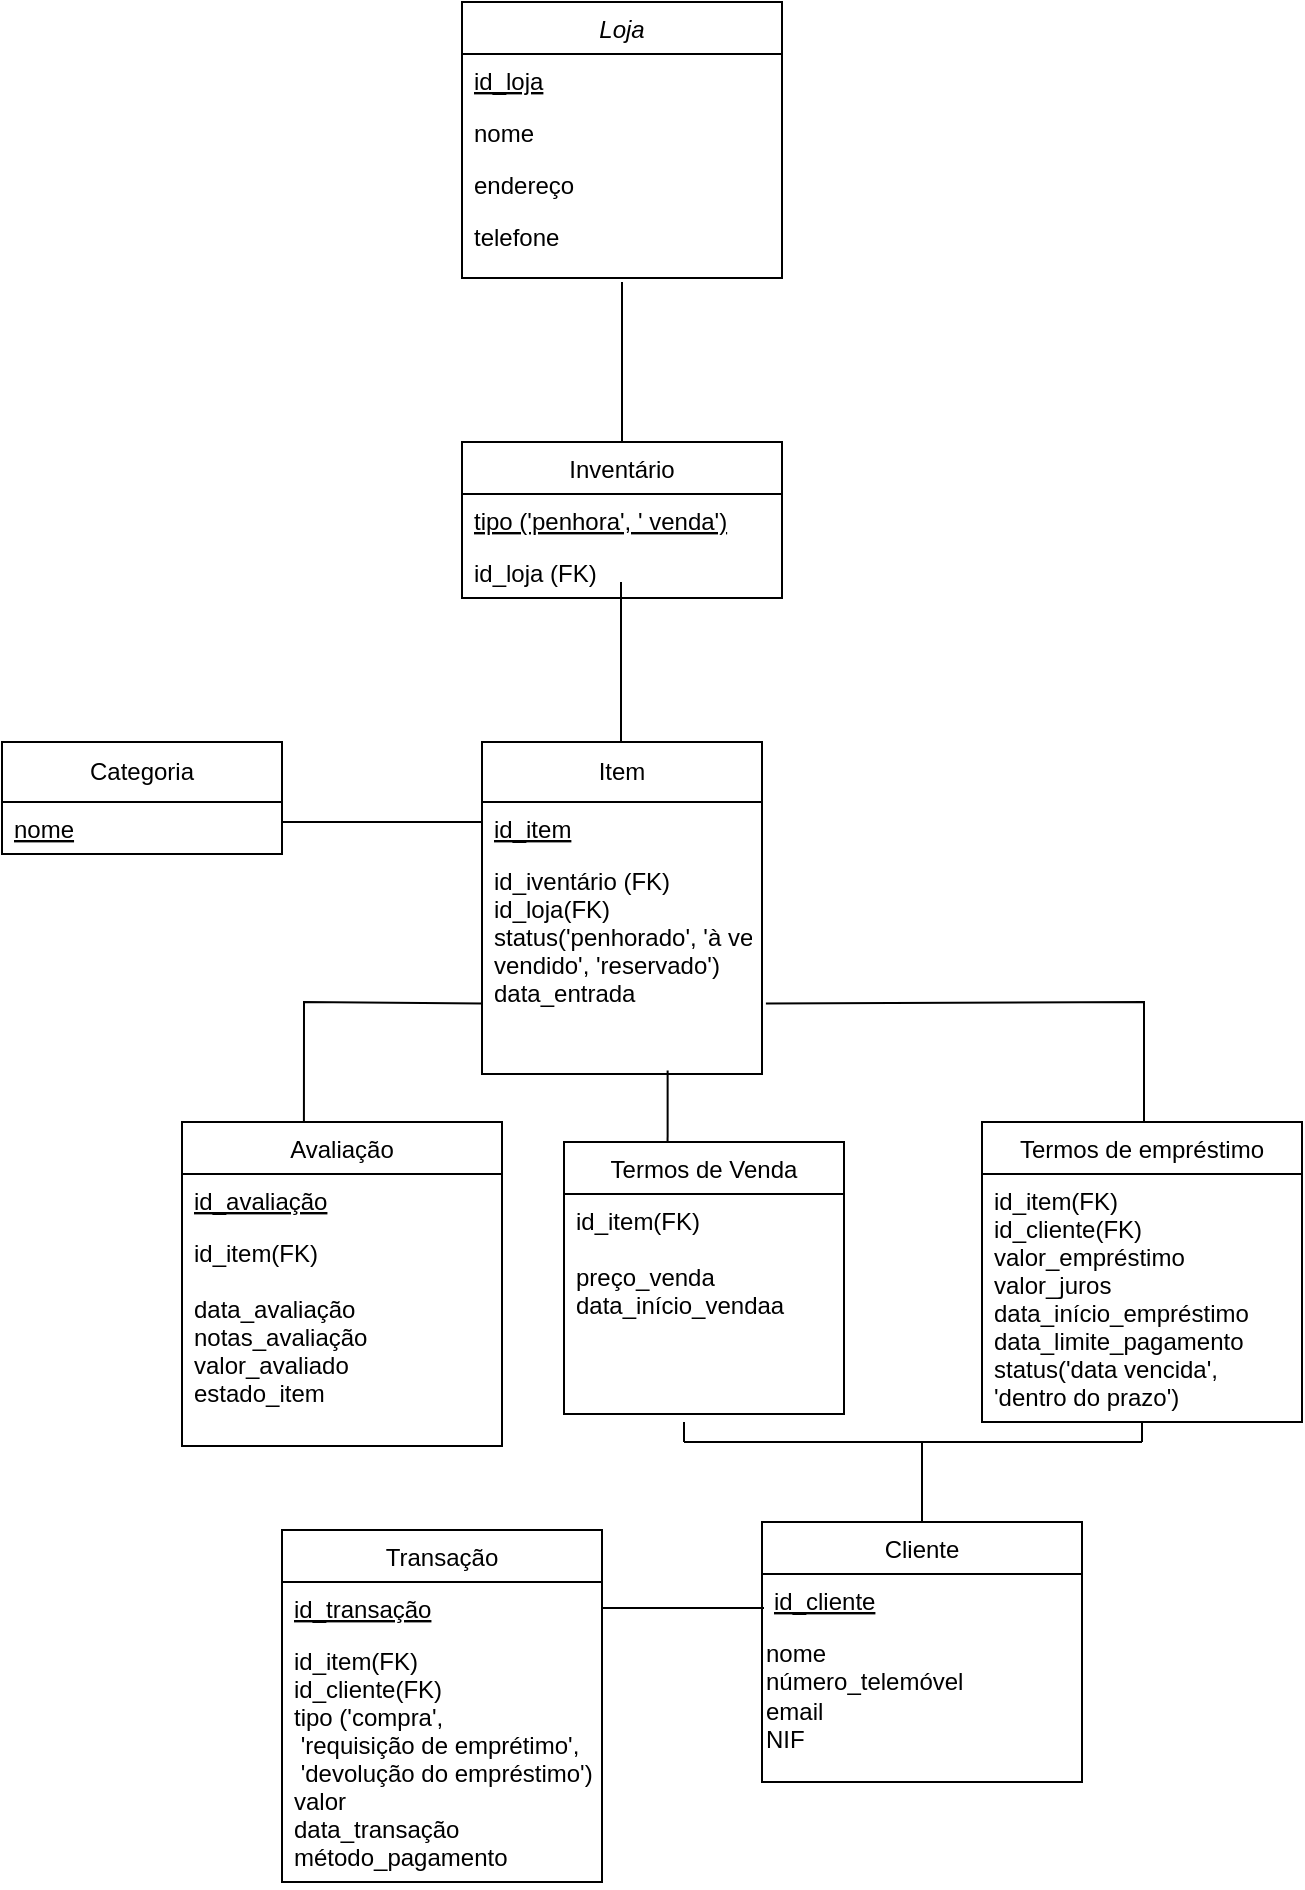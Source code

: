 <mxfile version="24.7.17">
  <diagram id="C5RBs43oDa-KdzZeNtuy" name="Page-1">
    <mxGraphModel dx="1516" dy="883" grid="1" gridSize="10" guides="1" tooltips="1" connect="1" arrows="1" fold="1" page="1" pageScale="1" pageWidth="827" pageHeight="1169" math="0" shadow="0">
      <root>
        <mxCell id="WIyWlLk6GJQsqaUBKTNV-0" />
        <mxCell id="WIyWlLk6GJQsqaUBKTNV-1" parent="WIyWlLk6GJQsqaUBKTNV-0" />
        <mxCell id="zkfFHV4jXpPFQw0GAbJ--0" value="Loja" style="swimlane;fontStyle=2;align=center;verticalAlign=top;childLayout=stackLayout;horizontal=1;startSize=26;horizontalStack=0;resizeParent=1;resizeLast=0;collapsible=1;marginBottom=0;rounded=0;shadow=0;strokeWidth=1;" parent="WIyWlLk6GJQsqaUBKTNV-1" vertex="1">
          <mxGeometry x="309" y="130" width="160" height="138" as="geometry">
            <mxRectangle x="230" y="140" width="160" height="26" as="alternateBounds" />
          </mxGeometry>
        </mxCell>
        <mxCell id="zkfFHV4jXpPFQw0GAbJ--1" value="id_loja" style="text;align=left;verticalAlign=top;spacingLeft=4;spacingRight=4;overflow=hidden;rotatable=0;points=[[0,0.5],[1,0.5]];portConstraint=eastwest;fontStyle=4" parent="zkfFHV4jXpPFQw0GAbJ--0" vertex="1">
          <mxGeometry y="26" width="160" height="26" as="geometry" />
        </mxCell>
        <mxCell id="ibe0FgVLeVuCVKN4VXd9-2" value="nome" style="text;align=left;verticalAlign=top;spacingLeft=4;spacingRight=4;overflow=hidden;rotatable=0;points=[[0,0.5],[1,0.5]];portConstraint=eastwest;" vertex="1" parent="zkfFHV4jXpPFQw0GAbJ--0">
          <mxGeometry y="52" width="160" height="26" as="geometry" />
        </mxCell>
        <mxCell id="ibe0FgVLeVuCVKN4VXd9-3" value="endereço" style="text;align=left;verticalAlign=top;spacingLeft=4;spacingRight=4;overflow=hidden;rotatable=0;points=[[0,0.5],[1,0.5]];portConstraint=eastwest;" vertex="1" parent="zkfFHV4jXpPFQw0GAbJ--0">
          <mxGeometry y="78" width="160" height="26" as="geometry" />
        </mxCell>
        <mxCell id="ibe0FgVLeVuCVKN4VXd9-4" value="telefone" style="text;align=left;verticalAlign=top;spacingLeft=4;spacingRight=4;overflow=hidden;rotatable=0;points=[[0,0.5],[1,0.5]];portConstraint=eastwest;" vertex="1" parent="zkfFHV4jXpPFQw0GAbJ--0">
          <mxGeometry y="104" width="160" height="26" as="geometry" />
        </mxCell>
        <mxCell id="zkfFHV4jXpPFQw0GAbJ--13" value="Inventário" style="swimlane;fontStyle=0;align=center;verticalAlign=top;childLayout=stackLayout;horizontal=1;startSize=26;horizontalStack=0;resizeParent=1;resizeLast=0;collapsible=1;marginBottom=0;rounded=0;shadow=0;strokeWidth=1;" parent="WIyWlLk6GJQsqaUBKTNV-1" vertex="1">
          <mxGeometry x="309" y="350" width="160" height="78" as="geometry">
            <mxRectangle x="340" y="380" width="170" height="26" as="alternateBounds" />
          </mxGeometry>
        </mxCell>
        <mxCell id="ibe0FgVLeVuCVKN4VXd9-5" value="tipo (&#39;penhora&#39;, &#39; venda&#39;)" style="text;align=left;verticalAlign=top;spacingLeft=4;spacingRight=4;overflow=hidden;rotatable=0;points=[[0,0.5],[1,0.5]];portConstraint=eastwest;fontStyle=4" vertex="1" parent="zkfFHV4jXpPFQw0GAbJ--13">
          <mxGeometry y="26" width="160" height="26" as="geometry" />
        </mxCell>
        <mxCell id="ibe0FgVLeVuCVKN4VXd9-6" value="id_loja (FK)" style="text;align=left;verticalAlign=top;spacingLeft=4;spacingRight=4;overflow=hidden;rotatable=0;points=[[0,0.5],[1,0.5]];portConstraint=eastwest;fontStyle=0" vertex="1" parent="zkfFHV4jXpPFQw0GAbJ--13">
          <mxGeometry y="52" width="160" height="26" as="geometry" />
        </mxCell>
        <mxCell id="87SshtayELK0KyAv6o-h-1" value="" style="endArrow=none;html=1;rounded=0;exitX=0.5;exitY=0;exitDx=0;exitDy=0;" parent="WIyWlLk6GJQsqaUBKTNV-1" source="zkfFHV4jXpPFQw0GAbJ--13" edge="1">
          <mxGeometry width="50" height="50" relative="1" as="geometry">
            <mxPoint x="384" y="340" as="sourcePoint" />
            <mxPoint x="389" y="270" as="targetPoint" />
          </mxGeometry>
        </mxCell>
        <mxCell id="87SshtayELK0KyAv6o-h-3" value="" style="endArrow=none;html=1;rounded=0;exitX=0.5;exitY=0;exitDx=0;exitDy=0;" parent="WIyWlLk6GJQsqaUBKTNV-1" edge="1">
          <mxGeometry width="50" height="50" relative="1" as="geometry">
            <mxPoint x="388.5" y="500" as="sourcePoint" />
            <mxPoint x="388.5" y="420" as="targetPoint" />
          </mxGeometry>
        </mxCell>
        <mxCell id="87SshtayELK0KyAv6o-h-5" value="Item" style="swimlane;fontStyle=0;childLayout=stackLayout;horizontal=1;startSize=30;horizontalStack=0;resizeParent=1;resizeParentMax=0;resizeLast=0;collapsible=1;marginBottom=0;whiteSpace=wrap;html=1;" parent="WIyWlLk6GJQsqaUBKTNV-1" vertex="1">
          <mxGeometry x="319" y="500" width="140" height="166" as="geometry" />
        </mxCell>
        <mxCell id="ibe0FgVLeVuCVKN4VXd9-11" value="id_item" style="text;align=left;verticalAlign=top;spacingLeft=4;spacingRight=4;overflow=hidden;rotatable=0;points=[[0,0.5],[1,0.5]];portConstraint=eastwest;fontStyle=4" vertex="1" parent="87SshtayELK0KyAv6o-h-5">
          <mxGeometry y="30" width="140" height="26" as="geometry" />
        </mxCell>
        <mxCell id="ibe0FgVLeVuCVKN4VXd9-8" value="id_iventário (FK)&#xa;id_loja(FK)&#xa;status(&#39;penhorado&#39;, &#39;à venda´, &#39;&#xa;vendido&#39;, &#39;reservado&#39;)&#xa;data_entrada" style="text;align=left;verticalAlign=top;spacingLeft=4;spacingRight=4;overflow=hidden;rotatable=0;points=[[0,0.5],[1,0.5]];portConstraint=eastwest;fontStyle=0" vertex="1" parent="87SshtayELK0KyAv6o-h-5">
          <mxGeometry y="56" width="140" height="110" as="geometry" />
        </mxCell>
        <mxCell id="87SshtayELK0KyAv6o-h-9" value="" style="endArrow=none;html=1;rounded=0;" parent="WIyWlLk6GJQsqaUBKTNV-1" edge="1">
          <mxGeometry width="50" height="50" relative="1" as="geometry">
            <mxPoint x="319" y="540" as="sourcePoint" />
            <mxPoint x="219" y="540" as="targetPoint" />
            <Array as="points">
              <mxPoint x="289" y="540" />
            </Array>
          </mxGeometry>
        </mxCell>
        <mxCell id="87SshtayELK0KyAv6o-h-20" value="Avaliação" style="swimlane;fontStyle=0;align=center;verticalAlign=top;childLayout=stackLayout;horizontal=1;startSize=26;horizontalStack=0;resizeParent=1;resizeLast=0;collapsible=1;marginBottom=0;rounded=0;shadow=0;strokeWidth=1;" parent="WIyWlLk6GJQsqaUBKTNV-1" vertex="1">
          <mxGeometry x="169" y="690" width="160" height="162" as="geometry">
            <mxRectangle x="340" y="380" width="170" height="26" as="alternateBounds" />
          </mxGeometry>
        </mxCell>
        <mxCell id="ibe0FgVLeVuCVKN4VXd9-13" value="id_avaliação" style="text;align=left;verticalAlign=top;spacingLeft=4;spacingRight=4;overflow=hidden;rotatable=0;points=[[0,0.5],[1,0.5]];portConstraint=eastwest;fontStyle=4" vertex="1" parent="87SshtayELK0KyAv6o-h-20">
          <mxGeometry y="26" width="160" height="26" as="geometry" />
        </mxCell>
        <mxCell id="ibe0FgVLeVuCVKN4VXd9-14" value="id_item(FK)&#xa;&#xa;data_avaliação&#xa;notas_avaliação&#xa;valor_avaliado&#xa;estado_item&#xa;&#xa;" style="text;align=left;verticalAlign=top;spacingLeft=4;spacingRight=4;overflow=hidden;rotatable=0;points=[[0,0.5],[1,0.5]];portConstraint=eastwest;fontStyle=0" vertex="1" parent="87SshtayELK0KyAv6o-h-20">
          <mxGeometry y="52" width="160" height="110" as="geometry" />
        </mxCell>
        <mxCell id="87SshtayELK0KyAv6o-h-29" value="Termos de empréstimo" style="swimlane;fontStyle=0;align=center;verticalAlign=top;childLayout=stackLayout;horizontal=1;startSize=26;horizontalStack=0;resizeParent=1;resizeLast=0;collapsible=1;marginBottom=0;rounded=0;shadow=0;strokeWidth=1;" parent="WIyWlLk6GJQsqaUBKTNV-1" vertex="1">
          <mxGeometry x="569" y="690" width="160" height="150" as="geometry">
            <mxRectangle x="340" y="380" width="170" height="26" as="alternateBounds" />
          </mxGeometry>
        </mxCell>
        <mxCell id="ibe0FgVLeVuCVKN4VXd9-19" value="id_item(FK)&#xa;id_cliente(FK)&#xa;valor_empréstimo&#xa;valor_juros&#xa;data_início_empréstimo&#xa;data_limite_pagamento&#xa;status(&#39;data vencida&#39;, &#xa;&#39;dentro do prazo&#39;)&#xa;" style="text;align=left;verticalAlign=top;spacingLeft=4;spacingRight=4;overflow=hidden;rotatable=0;points=[[0,0.5],[1,0.5]];portConstraint=eastwest;fontStyle=0" vertex="1" parent="87SshtayELK0KyAv6o-h-29">
          <mxGeometry y="26" width="160" height="124" as="geometry" />
        </mxCell>
        <mxCell id="87SshtayELK0KyAv6o-h-32" value="" style="endArrow=none;html=1;rounded=0;entryX=0.5;entryY=1;entryDx=0;entryDy=0;" parent="WIyWlLk6GJQsqaUBKTNV-1" target="87SshtayELK0KyAv6o-h-29" edge="1">
          <mxGeometry width="50" height="50" relative="1" as="geometry">
            <mxPoint x="649" y="850" as="sourcePoint" />
            <mxPoint x="419" y="780" as="targetPoint" />
            <Array as="points" />
          </mxGeometry>
        </mxCell>
        <mxCell id="87SshtayELK0KyAv6o-h-33" value="" style="endArrow=none;html=1;rounded=0;" parent="WIyWlLk6GJQsqaUBKTNV-1" edge="1">
          <mxGeometry width="50" height="50" relative="1" as="geometry">
            <mxPoint x="420" y="850" as="sourcePoint" />
            <mxPoint x="649" y="850" as="targetPoint" />
          </mxGeometry>
        </mxCell>
        <mxCell id="87SshtayELK0KyAv6o-h-36" value="Cliente" style="swimlane;fontStyle=0;align=center;verticalAlign=top;childLayout=stackLayout;horizontal=1;startSize=26;horizontalStack=0;resizeParent=1;resizeLast=0;collapsible=1;marginBottom=0;rounded=0;shadow=0;strokeWidth=1;" parent="WIyWlLk6GJQsqaUBKTNV-1" vertex="1">
          <mxGeometry x="459" y="890" width="160" height="130" as="geometry">
            <mxRectangle x="340" y="380" width="170" height="26" as="alternateBounds" />
          </mxGeometry>
        </mxCell>
        <mxCell id="ibe0FgVLeVuCVKN4VXd9-23" value="id_cliente" style="text;align=left;verticalAlign=top;spacingLeft=4;spacingRight=4;overflow=hidden;rotatable=0;points=[[0,0.5],[1,0.5]];portConstraint=eastwest;fontStyle=4" vertex="1" parent="87SshtayELK0KyAv6o-h-36">
          <mxGeometry y="26" width="160" height="26" as="geometry" />
        </mxCell>
        <mxCell id="ibe0FgVLeVuCVKN4VXd9-24" value="&lt;div&gt;nome&lt;/div&gt;&lt;div&gt;número_telemóvel&lt;/div&gt;&lt;div&gt;email&lt;/div&gt;&lt;div&gt;NIF&lt;br&gt;&lt;/div&gt;" style="text;whiteSpace=wrap;html=1;" vertex="1" parent="87SshtayELK0KyAv6o-h-36">
          <mxGeometry y="52" width="160" height="78" as="geometry" />
        </mxCell>
        <mxCell id="87SshtayELK0KyAv6o-h-39" value="Transação" style="swimlane;fontStyle=0;align=center;verticalAlign=top;childLayout=stackLayout;horizontal=1;startSize=26;horizontalStack=0;resizeParent=1;resizeLast=0;collapsible=1;marginBottom=0;rounded=0;shadow=0;strokeWidth=1;" parent="WIyWlLk6GJQsqaUBKTNV-1" vertex="1">
          <mxGeometry x="219" y="894" width="160" height="176" as="geometry">
            <mxRectangle x="340" y="380" width="170" height="26" as="alternateBounds" />
          </mxGeometry>
        </mxCell>
        <mxCell id="ibe0FgVLeVuCVKN4VXd9-21" value="id_transação" style="text;align=left;verticalAlign=top;spacingLeft=4;spacingRight=4;overflow=hidden;rotatable=0;points=[[0,0.5],[1,0.5]];portConstraint=eastwest;fontStyle=4" vertex="1" parent="87SshtayELK0KyAv6o-h-39">
          <mxGeometry y="26" width="160" height="26" as="geometry" />
        </mxCell>
        <mxCell id="ibe0FgVLeVuCVKN4VXd9-22" value="id_item(FK)&#xa;id_cliente(FK)&#xa;tipo (&#39;compra&#39;,&#xa; &#39;requisição de emprétimo&#39;,&#xa; &#39;devolução do empréstimo&#39;)&#xa;valor&#xa;data_transação&#xa;método_pagamento&#xa;" style="text;align=left;verticalAlign=top;spacingLeft=4;spacingRight=4;overflow=hidden;rotatable=0;points=[[0,0.5],[1,0.5]];portConstraint=eastwest;fontStyle=0" vertex="1" parent="87SshtayELK0KyAv6o-h-39">
          <mxGeometry y="52" width="160" height="124" as="geometry" />
        </mxCell>
        <mxCell id="87SshtayELK0KyAv6o-h-41" value="Categoria" style="swimlane;fontStyle=0;childLayout=stackLayout;horizontal=1;startSize=30;horizontalStack=0;resizeParent=1;resizeParentMax=0;resizeLast=0;collapsible=1;marginBottom=0;whiteSpace=wrap;html=1;" parent="WIyWlLk6GJQsqaUBKTNV-1" vertex="1">
          <mxGeometry x="79" y="500" width="140" height="56" as="geometry" />
        </mxCell>
        <mxCell id="ibe0FgVLeVuCVKN4VXd9-7" value="nome" style="text;align=left;verticalAlign=top;spacingLeft=4;spacingRight=4;overflow=hidden;rotatable=0;points=[[0,0.5],[1,0.5]];portConstraint=eastwest;fontStyle=4" vertex="1" parent="87SshtayELK0KyAv6o-h-41">
          <mxGeometry y="30" width="140" height="26" as="geometry" />
        </mxCell>
        <mxCell id="87SshtayELK0KyAv6o-h-27" value="Termos de Venda" style="swimlane;fontStyle=0;align=center;verticalAlign=top;childLayout=stackLayout;horizontal=1;startSize=26;horizontalStack=0;resizeParent=1;resizeLast=0;collapsible=1;marginBottom=0;rounded=0;shadow=0;strokeWidth=1;" parent="WIyWlLk6GJQsqaUBKTNV-1" vertex="1">
          <mxGeometry x="360" y="700" width="140" height="136" as="geometry">
            <mxRectangle x="340" y="380" width="170" height="26" as="alternateBounds" />
          </mxGeometry>
        </mxCell>
        <mxCell id="ibe0FgVLeVuCVKN4VXd9-15" value="id_item(FK)&#xa;&#xa;preço_venda&#xa;data_início_vendaa&#xa;" style="text;align=left;verticalAlign=top;spacingLeft=4;spacingRight=4;overflow=hidden;rotatable=0;points=[[0,0.5],[1,0.5]];portConstraint=eastwest;fontStyle=0" vertex="1" parent="87SshtayELK0KyAv6o-h-27">
          <mxGeometry y="26" width="140" height="110" as="geometry" />
        </mxCell>
        <mxCell id="ibe0FgVLeVuCVKN4VXd9-18" value="" style="endArrow=none;html=1;rounded=0;" edge="1" parent="WIyWlLk6GJQsqaUBKTNV-1">
          <mxGeometry width="50" height="50" relative="1" as="geometry">
            <mxPoint x="420" y="850" as="sourcePoint" />
            <mxPoint x="420" y="840" as="targetPoint" />
          </mxGeometry>
        </mxCell>
        <mxCell id="ibe0FgVLeVuCVKN4VXd9-28" value="" style="endArrow=none;html=1;rounded=0;entryX=0.5;entryY=0;entryDx=0;entryDy=0;" edge="1" parent="WIyWlLk6GJQsqaUBKTNV-1" target="87SshtayELK0KyAv6o-h-36">
          <mxGeometry width="50" height="50" relative="1" as="geometry">
            <mxPoint x="539" y="850" as="sourcePoint" />
            <mxPoint x="560" y="700" as="targetPoint" />
          </mxGeometry>
        </mxCell>
        <mxCell id="ibe0FgVLeVuCVKN4VXd9-29" value="" style="endArrow=none;html=1;rounded=0;entryX=0.663;entryY=0.984;entryDx=0;entryDy=0;entryPerimeter=0;exitX=0.37;exitY=0;exitDx=0;exitDy=0;exitPerimeter=0;" edge="1" parent="WIyWlLk6GJQsqaUBKTNV-1" source="87SshtayELK0KyAv6o-h-27" target="ibe0FgVLeVuCVKN4VXd9-8">
          <mxGeometry width="50" height="50" relative="1" as="geometry">
            <mxPoint x="510" y="750" as="sourcePoint" />
            <mxPoint x="560" y="700" as="targetPoint" />
          </mxGeometry>
        </mxCell>
        <mxCell id="ibe0FgVLeVuCVKN4VXd9-30" value="" style="endArrow=none;html=1;rounded=0;entryX=1.014;entryY=0.679;entryDx=0;entryDy=0;entryPerimeter=0;" edge="1" parent="WIyWlLk6GJQsqaUBKTNV-1" target="ibe0FgVLeVuCVKN4VXd9-8">
          <mxGeometry width="50" height="50" relative="1" as="geometry">
            <mxPoint x="650" y="630" as="sourcePoint" />
            <mxPoint x="560" y="700" as="targetPoint" />
            <Array as="points">
              <mxPoint x="650" y="690" />
              <mxPoint x="650" y="630" />
            </Array>
          </mxGeometry>
        </mxCell>
        <mxCell id="ibe0FgVLeVuCVKN4VXd9-31" value="" style="endArrow=none;html=1;rounded=0;exitX=0.381;exitY=0;exitDx=0;exitDy=0;exitPerimeter=0;entryX=0.001;entryY=0.679;entryDx=0;entryDy=0;entryPerimeter=0;" edge="1" parent="WIyWlLk6GJQsqaUBKTNV-1" source="87SshtayELK0KyAv6o-h-20" target="ibe0FgVLeVuCVKN4VXd9-8">
          <mxGeometry width="50" height="50" relative="1" as="geometry">
            <mxPoint x="200" y="640" as="sourcePoint" />
            <mxPoint x="310" y="630" as="targetPoint" />
            <Array as="points">
              <mxPoint x="230" y="630" />
            </Array>
          </mxGeometry>
        </mxCell>
        <mxCell id="ibe0FgVLeVuCVKN4VXd9-32" value="" style="endArrow=none;html=1;rounded=0;entryX=1;entryY=0.5;entryDx=0;entryDy=0;" edge="1" parent="WIyWlLk6GJQsqaUBKTNV-1" target="ibe0FgVLeVuCVKN4VXd9-21">
          <mxGeometry width="50" height="50" relative="1" as="geometry">
            <mxPoint x="460" y="933" as="sourcePoint" />
            <mxPoint x="560" y="700" as="targetPoint" />
          </mxGeometry>
        </mxCell>
      </root>
    </mxGraphModel>
  </diagram>
</mxfile>
